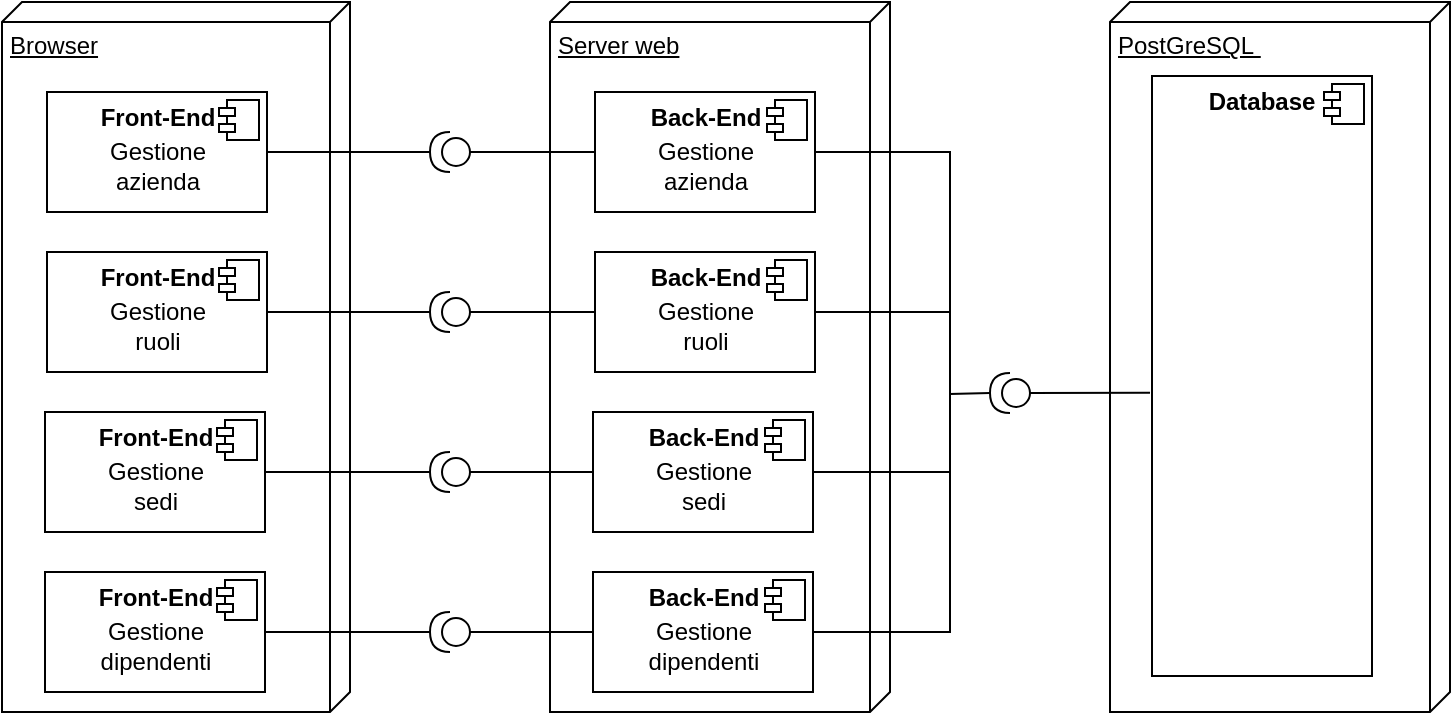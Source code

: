 <mxfile version="16.5.6" type="device"><diagram id="0fXSjZb3sVHE22vO0dJS" name="Page-1"><mxGraphModel dx="1422" dy="766" grid="1" gridSize="10" guides="1" tooltips="1" connect="1" arrows="1" fold="1" page="1" pageScale="1" pageWidth="827" pageHeight="1169" math="0" shadow="0"><root><mxCell id="0"/><mxCell id="1" parent="0"/><mxCell id="MKxSF9DpVe8pNDBhJ1ep-2" value="Browser" style="verticalAlign=top;align=left;spacingTop=8;spacingLeft=2;spacingRight=12;shape=cube;size=10;direction=south;fontStyle=4;html=1;" vertex="1" parent="1"><mxGeometry x="36" y="40" width="174" height="355" as="geometry"/></mxCell><mxCell id="MKxSF9DpVe8pNDBhJ1ep-3" value="&lt;p style=&quot;margin: 0px ; margin-top: 6px ; text-align: center&quot;&gt;&lt;b&gt;Front-End&lt;/b&gt;&lt;/p&gt;" style="align=left;overflow=fill;html=1;dropTarget=0;" vertex="1" parent="1"><mxGeometry x="58.5" y="85" width="110" height="60" as="geometry"/></mxCell><mxCell id="MKxSF9DpVe8pNDBhJ1ep-4" value="" style="shape=component;jettyWidth=8;jettyHeight=4;" vertex="1" parent="MKxSF9DpVe8pNDBhJ1ep-3"><mxGeometry x="1" width="20" height="20" relative="1" as="geometry"><mxPoint x="-24" y="4" as="offset"/></mxGeometry></mxCell><mxCell id="MKxSF9DpVe8pNDBhJ1ep-5" value="&lt;p style=&quot;margin: 0px ; margin-top: 6px ; text-align: center&quot;&gt;&lt;b&gt;Front-End&lt;/b&gt;&lt;/p&gt;" style="align=left;overflow=fill;html=1;dropTarget=0;" vertex="1" parent="1"><mxGeometry x="58.5" y="165" width="110" height="60" as="geometry"/></mxCell><mxCell id="MKxSF9DpVe8pNDBhJ1ep-6" value="" style="shape=component;jettyWidth=8;jettyHeight=4;" vertex="1" parent="MKxSF9DpVe8pNDBhJ1ep-5"><mxGeometry x="1" width="20" height="20" relative="1" as="geometry"><mxPoint x="-24" y="4" as="offset"/></mxGeometry></mxCell><mxCell id="MKxSF9DpVe8pNDBhJ1ep-7" value="&lt;p style=&quot;margin: 0px ; margin-top: 6px ; text-align: center&quot;&gt;&lt;b&gt;Front-End&lt;/b&gt;&lt;/p&gt;" style="align=left;overflow=fill;html=1;dropTarget=0;" vertex="1" parent="1"><mxGeometry x="57.5" y="245" width="110" height="60" as="geometry"/></mxCell><mxCell id="MKxSF9DpVe8pNDBhJ1ep-8" value="" style="shape=component;jettyWidth=8;jettyHeight=4;" vertex="1" parent="MKxSF9DpVe8pNDBhJ1ep-7"><mxGeometry x="1" width="20" height="20" relative="1" as="geometry"><mxPoint x="-24" y="4" as="offset"/></mxGeometry></mxCell><mxCell id="MKxSF9DpVe8pNDBhJ1ep-9" value="&lt;p style=&quot;margin: 0px ; margin-top: 6px ; text-align: center&quot;&gt;&lt;b&gt;Front-End&lt;/b&gt;&lt;/p&gt;" style="align=left;overflow=fill;html=1;dropTarget=0;" vertex="1" parent="1"><mxGeometry x="57.5" y="325" width="110" height="60" as="geometry"/></mxCell><mxCell id="MKxSF9DpVe8pNDBhJ1ep-10" value="" style="shape=component;jettyWidth=8;jettyHeight=4;" vertex="1" parent="MKxSF9DpVe8pNDBhJ1ep-9"><mxGeometry x="1" width="20" height="20" relative="1" as="geometry"><mxPoint x="-24" y="4" as="offset"/></mxGeometry></mxCell><mxCell id="MKxSF9DpVe8pNDBhJ1ep-11" value="Gestione azienda" style="text;html=1;strokeColor=none;fillColor=none;align=center;verticalAlign=middle;whiteSpace=wrap;rounded=0;" vertex="1" parent="1"><mxGeometry x="83.5" y="107" width="60" height="30" as="geometry"/></mxCell><mxCell id="MKxSF9DpVe8pNDBhJ1ep-12" value="Gestione ruoli" style="text;html=1;strokeColor=none;fillColor=none;align=center;verticalAlign=middle;whiteSpace=wrap;rounded=0;" vertex="1" parent="1"><mxGeometry x="83.5" y="187" width="60" height="30" as="geometry"/></mxCell><mxCell id="MKxSF9DpVe8pNDBhJ1ep-13" value="Gestione sedi" style="text;html=1;strokeColor=none;fillColor=none;align=center;verticalAlign=middle;whiteSpace=wrap;rounded=0;" vertex="1" parent="1"><mxGeometry x="82.5" y="267" width="60" height="30" as="geometry"/></mxCell><mxCell id="MKxSF9DpVe8pNDBhJ1ep-14" value="Gestione dipendenti" style="text;html=1;strokeColor=none;fillColor=none;align=center;verticalAlign=middle;whiteSpace=wrap;rounded=0;" vertex="1" parent="1"><mxGeometry x="82.5" y="347" width="60" height="30" as="geometry"/></mxCell><mxCell id="MKxSF9DpVe8pNDBhJ1ep-15" value="Server web" style="verticalAlign=top;align=left;spacingTop=8;spacingLeft=2;spacingRight=12;shape=cube;size=10;direction=south;fontStyle=4;html=1;" vertex="1" parent="1"><mxGeometry x="310" y="40" width="170" height="355" as="geometry"/></mxCell><mxCell id="MKxSF9DpVe8pNDBhJ1ep-16" value="&lt;p style=&quot;margin: 0px ; margin-top: 6px ; text-align: center&quot;&gt;&lt;b&gt;Back-End&lt;/b&gt;&lt;/p&gt;" style="align=left;overflow=fill;html=1;dropTarget=0;" vertex="1" parent="1"><mxGeometry x="332.5" y="85" width="110" height="60" as="geometry"/></mxCell><mxCell id="MKxSF9DpVe8pNDBhJ1ep-17" value="" style="shape=component;jettyWidth=8;jettyHeight=4;" vertex="1" parent="MKxSF9DpVe8pNDBhJ1ep-16"><mxGeometry x="1" width="20" height="20" relative="1" as="geometry"><mxPoint x="-24" y="4" as="offset"/></mxGeometry></mxCell><mxCell id="MKxSF9DpVe8pNDBhJ1ep-18" value="&lt;p style=&quot;margin: 0px ; margin-top: 6px ; text-align: center&quot;&gt;&lt;b&gt;Back-End&lt;/b&gt;&lt;/p&gt;" style="align=left;overflow=fill;html=1;dropTarget=0;" vertex="1" parent="1"><mxGeometry x="332.5" y="165" width="110" height="60" as="geometry"/></mxCell><mxCell id="MKxSF9DpVe8pNDBhJ1ep-19" value="" style="shape=component;jettyWidth=8;jettyHeight=4;" vertex="1" parent="MKxSF9DpVe8pNDBhJ1ep-18"><mxGeometry x="1" width="20" height="20" relative="1" as="geometry"><mxPoint x="-24" y="4" as="offset"/></mxGeometry></mxCell><mxCell id="MKxSF9DpVe8pNDBhJ1ep-20" value="&lt;p style=&quot;margin: 0px ; margin-top: 6px ; text-align: center&quot;&gt;&lt;b&gt;Back-End&lt;/b&gt;&lt;/p&gt;" style="align=left;overflow=fill;html=1;dropTarget=0;" vertex="1" parent="1"><mxGeometry x="331.5" y="245" width="110" height="60" as="geometry"/></mxCell><mxCell id="MKxSF9DpVe8pNDBhJ1ep-21" value="" style="shape=component;jettyWidth=8;jettyHeight=4;" vertex="1" parent="MKxSF9DpVe8pNDBhJ1ep-20"><mxGeometry x="1" width="20" height="20" relative="1" as="geometry"><mxPoint x="-24" y="4" as="offset"/></mxGeometry></mxCell><mxCell id="MKxSF9DpVe8pNDBhJ1ep-22" value="&lt;p style=&quot;margin: 0px ; margin-top: 6px ; text-align: center&quot;&gt;&lt;b&gt;Back-End&lt;/b&gt;&lt;/p&gt;" style="align=left;overflow=fill;html=1;dropTarget=0;" vertex="1" parent="1"><mxGeometry x="331.5" y="325" width="110" height="60" as="geometry"/></mxCell><mxCell id="MKxSF9DpVe8pNDBhJ1ep-23" value="" style="shape=component;jettyWidth=8;jettyHeight=4;" vertex="1" parent="MKxSF9DpVe8pNDBhJ1ep-22"><mxGeometry x="1" width="20" height="20" relative="1" as="geometry"><mxPoint x="-24" y="4" as="offset"/></mxGeometry></mxCell><mxCell id="MKxSF9DpVe8pNDBhJ1ep-24" value="Gestione azienda" style="text;html=1;strokeColor=none;fillColor=none;align=center;verticalAlign=middle;whiteSpace=wrap;rounded=0;" vertex="1" parent="1"><mxGeometry x="357.5" y="107" width="60" height="30" as="geometry"/></mxCell><mxCell id="MKxSF9DpVe8pNDBhJ1ep-25" value="Gestione ruoli" style="text;html=1;strokeColor=none;fillColor=none;align=center;verticalAlign=middle;whiteSpace=wrap;rounded=0;" vertex="1" parent="1"><mxGeometry x="357.5" y="187" width="60" height="30" as="geometry"/></mxCell><mxCell id="MKxSF9DpVe8pNDBhJ1ep-26" value="Gestione sedi" style="text;html=1;strokeColor=none;fillColor=none;align=center;verticalAlign=middle;whiteSpace=wrap;rounded=0;" vertex="1" parent="1"><mxGeometry x="356.5" y="267" width="60" height="30" as="geometry"/></mxCell><mxCell id="MKxSF9DpVe8pNDBhJ1ep-27" value="Gestione dipendenti" style="text;html=1;strokeColor=none;fillColor=none;align=center;verticalAlign=middle;whiteSpace=wrap;rounded=0;" vertex="1" parent="1"><mxGeometry x="356.5" y="347" width="60" height="30" as="geometry"/></mxCell><mxCell id="MKxSF9DpVe8pNDBhJ1ep-28" value="PostGreSQL&amp;nbsp;" style="verticalAlign=top;align=left;spacingTop=8;spacingLeft=2;spacingRight=12;shape=cube;size=10;direction=south;fontStyle=4;html=1;" vertex="1" parent="1"><mxGeometry x="590" y="40" width="170" height="355" as="geometry"/></mxCell><mxCell id="MKxSF9DpVe8pNDBhJ1ep-29" value="&lt;p style=&quot;margin: 0px ; margin-top: 6px ; text-align: center&quot;&gt;&lt;b&gt;Database&lt;/b&gt;&lt;/p&gt;" style="align=left;overflow=fill;html=1;dropTarget=0;" vertex="1" parent="1"><mxGeometry x="611" y="77" width="110" height="300" as="geometry"/></mxCell><mxCell id="MKxSF9DpVe8pNDBhJ1ep-30" value="" style="shape=component;jettyWidth=8;jettyHeight=4;" vertex="1" parent="MKxSF9DpVe8pNDBhJ1ep-29"><mxGeometry x="1" width="20" height="20" relative="1" as="geometry"><mxPoint x="-24" y="4" as="offset"/></mxGeometry></mxCell><mxCell id="MKxSF9DpVe8pNDBhJ1ep-31" value="" style="shape=providedRequiredInterface;html=1;verticalLabelPosition=bottom;sketch=0;direction=west;" vertex="1" parent="1"><mxGeometry x="250" y="105" width="20" height="20" as="geometry"/></mxCell><mxCell id="MKxSF9DpVe8pNDBhJ1ep-32" value="" style="shape=providedRequiredInterface;html=1;verticalLabelPosition=bottom;sketch=0;direction=west;" vertex="1" parent="1"><mxGeometry x="250" y="185" width="20" height="20" as="geometry"/></mxCell><mxCell id="MKxSF9DpVe8pNDBhJ1ep-33" value="" style="shape=providedRequiredInterface;html=1;verticalLabelPosition=bottom;sketch=0;direction=west;" vertex="1" parent="1"><mxGeometry x="250" y="265" width="20" height="20" as="geometry"/></mxCell><mxCell id="MKxSF9DpVe8pNDBhJ1ep-34" value="" style="shape=providedRequiredInterface;html=1;verticalLabelPosition=bottom;sketch=0;direction=west;" vertex="1" parent="1"><mxGeometry x="250" y="345" width="20" height="20" as="geometry"/></mxCell><mxCell id="MKxSF9DpVe8pNDBhJ1ep-35" value="" style="shape=providedRequiredInterface;html=1;verticalLabelPosition=bottom;sketch=0;direction=west;" vertex="1" parent="1"><mxGeometry x="530" y="225.5" width="20" height="20" as="geometry"/></mxCell><mxCell id="MKxSF9DpVe8pNDBhJ1ep-36" value="" style="endArrow=none;html=1;rounded=0;entryX=1;entryY=0.5;entryDx=0;entryDy=0;exitX=1;exitY=0.5;exitDx=0;exitDy=0;exitPerimeter=0;" edge="1" parent="1" source="MKxSF9DpVe8pNDBhJ1ep-31" target="MKxSF9DpVe8pNDBhJ1ep-3"><mxGeometry width="50" height="50" relative="1" as="geometry"><mxPoint x="700" y="250" as="sourcePoint"/><mxPoint x="750" y="200" as="targetPoint"/></mxGeometry></mxCell><mxCell id="MKxSF9DpVe8pNDBhJ1ep-37" value="" style="endArrow=none;html=1;rounded=0;entryX=0;entryY=0.5;entryDx=0;entryDy=0;entryPerimeter=0;exitX=0;exitY=0.5;exitDx=0;exitDy=0;" edge="1" parent="1" source="MKxSF9DpVe8pNDBhJ1ep-16" target="MKxSF9DpVe8pNDBhJ1ep-31"><mxGeometry width="50" height="50" relative="1" as="geometry"><mxPoint x="700" y="250" as="sourcePoint"/><mxPoint x="750" y="200" as="targetPoint"/></mxGeometry></mxCell><mxCell id="MKxSF9DpVe8pNDBhJ1ep-38" value="" style="endArrow=none;html=1;rounded=0;entryX=1;entryY=0.5;entryDx=0;entryDy=0;exitX=1;exitY=0.5;exitDx=0;exitDy=0;exitPerimeter=0;" edge="1" parent="1" source="MKxSF9DpVe8pNDBhJ1ep-32" target="MKxSF9DpVe8pNDBhJ1ep-5"><mxGeometry width="50" height="50" relative="1" as="geometry"><mxPoint x="700" y="250" as="sourcePoint"/><mxPoint x="750" y="200" as="targetPoint"/></mxGeometry></mxCell><mxCell id="MKxSF9DpVe8pNDBhJ1ep-39" value="" style="endArrow=none;html=1;rounded=0;entryX=0;entryY=0.5;entryDx=0;entryDy=0;entryPerimeter=0;exitX=0;exitY=0.5;exitDx=0;exitDy=0;" edge="1" parent="1" source="MKxSF9DpVe8pNDBhJ1ep-18" target="MKxSF9DpVe8pNDBhJ1ep-32"><mxGeometry width="50" height="50" relative="1" as="geometry"><mxPoint x="700" y="250" as="sourcePoint"/><mxPoint x="750" y="200" as="targetPoint"/></mxGeometry></mxCell><mxCell id="MKxSF9DpVe8pNDBhJ1ep-40" value="" style="endArrow=none;html=1;rounded=0;exitX=1;exitY=0.5;exitDx=0;exitDy=0;exitPerimeter=0;entryX=1;entryY=0.5;entryDx=0;entryDy=0;" edge="1" parent="1" source="MKxSF9DpVe8pNDBhJ1ep-33" target="MKxSF9DpVe8pNDBhJ1ep-7"><mxGeometry width="50" height="50" relative="1" as="geometry"><mxPoint x="700" y="250" as="sourcePoint"/><mxPoint x="240" y="320" as="targetPoint"/></mxGeometry></mxCell><mxCell id="MKxSF9DpVe8pNDBhJ1ep-41" value="" style="endArrow=none;html=1;rounded=0;entryX=0;entryY=0.5;entryDx=0;entryDy=0;entryPerimeter=0;exitX=0;exitY=0.5;exitDx=0;exitDy=0;" edge="1" parent="1" source="MKxSF9DpVe8pNDBhJ1ep-20" target="MKxSF9DpVe8pNDBhJ1ep-33"><mxGeometry width="50" height="50" relative="1" as="geometry"><mxPoint x="700" y="250" as="sourcePoint"/><mxPoint x="750" y="200" as="targetPoint"/></mxGeometry></mxCell><mxCell id="MKxSF9DpVe8pNDBhJ1ep-42" value="" style="endArrow=none;html=1;rounded=0;entryX=1;entryY=0.5;entryDx=0;entryDy=0;exitX=1;exitY=0.5;exitDx=0;exitDy=0;exitPerimeter=0;" edge="1" parent="1" source="MKxSF9DpVe8pNDBhJ1ep-34" target="MKxSF9DpVe8pNDBhJ1ep-9"><mxGeometry width="50" height="50" relative="1" as="geometry"><mxPoint x="700" y="250" as="sourcePoint"/><mxPoint x="750" y="200" as="targetPoint"/></mxGeometry></mxCell><mxCell id="MKxSF9DpVe8pNDBhJ1ep-43" value="" style="endArrow=none;html=1;rounded=0;entryX=0;entryY=0.5;entryDx=0;entryDy=0;entryPerimeter=0;exitX=0;exitY=0.5;exitDx=0;exitDy=0;" edge="1" parent="1" source="MKxSF9DpVe8pNDBhJ1ep-22" target="MKxSF9DpVe8pNDBhJ1ep-34"><mxGeometry width="50" height="50" relative="1" as="geometry"><mxPoint x="700" y="250" as="sourcePoint"/><mxPoint x="750" y="200" as="targetPoint"/></mxGeometry></mxCell><mxCell id="MKxSF9DpVe8pNDBhJ1ep-46" value="" style="endArrow=none;html=1;rounded=0;exitX=1;exitY=0.5;exitDx=0;exitDy=0;entryX=1;entryY=0.5;entryDx=0;entryDy=0;entryPerimeter=0;" edge="1" parent="1" source="MKxSF9DpVe8pNDBhJ1ep-22" target="MKxSF9DpVe8pNDBhJ1ep-35"><mxGeometry width="50" height="50" relative="1" as="geometry"><mxPoint x="700" y="250" as="sourcePoint"/><mxPoint x="510" y="220" as="targetPoint"/><Array as="points"><mxPoint x="510" y="355"/><mxPoint x="510" y="236"/></Array></mxGeometry></mxCell><mxCell id="MKxSF9DpVe8pNDBhJ1ep-47" value="" style="endArrow=none;html=1;rounded=0;entryX=1;entryY=0.5;entryDx=0;entryDy=0;" edge="1" parent="1" target="MKxSF9DpVe8pNDBhJ1ep-16"><mxGeometry width="50" height="50" relative="1" as="geometry"><mxPoint x="510" y="250" as="sourcePoint"/><mxPoint x="750" y="200" as="targetPoint"/><Array as="points"><mxPoint x="510" y="115"/></Array></mxGeometry></mxCell><mxCell id="MKxSF9DpVe8pNDBhJ1ep-48" value="" style="endArrow=none;html=1;rounded=0;exitX=1;exitY=0.5;exitDx=0;exitDy=0;" edge="1" parent="1" source="MKxSF9DpVe8pNDBhJ1ep-18"><mxGeometry width="50" height="50" relative="1" as="geometry"><mxPoint x="700" y="250" as="sourcePoint"/><mxPoint x="510" y="195" as="targetPoint"/></mxGeometry></mxCell><mxCell id="MKxSF9DpVe8pNDBhJ1ep-49" value="" style="endArrow=none;html=1;rounded=0;exitX=1;exitY=0.5;exitDx=0;exitDy=0;" edge="1" parent="1" source="MKxSF9DpVe8pNDBhJ1ep-20"><mxGeometry width="50" height="50" relative="1" as="geometry"><mxPoint x="700" y="250" as="sourcePoint"/><mxPoint x="510" y="275" as="targetPoint"/></mxGeometry></mxCell><mxCell id="MKxSF9DpVe8pNDBhJ1ep-50" value="" style="endArrow=none;html=1;rounded=0;entryX=0;entryY=0.5;entryDx=0;entryDy=0;entryPerimeter=0;exitX=-0.009;exitY=0.528;exitDx=0;exitDy=0;exitPerimeter=0;" edge="1" parent="1" source="MKxSF9DpVe8pNDBhJ1ep-29" target="MKxSF9DpVe8pNDBhJ1ep-35"><mxGeometry width="50" height="50" relative="1" as="geometry"><mxPoint x="560" y="270" as="sourcePoint"/><mxPoint x="750" y="200" as="targetPoint"/></mxGeometry></mxCell></root></mxGraphModel></diagram></mxfile>